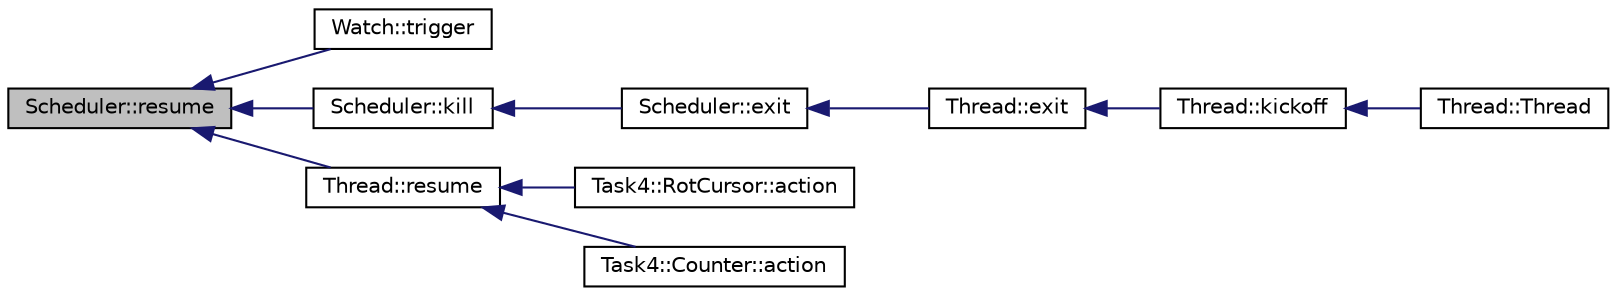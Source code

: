digraph G
{
  bgcolor="transparent";
  edge [fontname="Helvetica",fontsize="10",labelfontname="Helvetica",labelfontsize="10"];
  node [fontname="Helvetica",fontsize="10",shape=record];
  rankdir="LR";
  Node1 [label="Scheduler::resume",height=0.2,width=0.4,color="black", fillcolor="grey75", style="filled" fontcolor="black"];
  Node1 -> Node2 [dir="back",color="midnightblue",fontsize="10",style="solid",fontname="Helvetica"];
  Node2 [label="Watch::trigger",height=0.2,width=0.4,color="black",URL="$classWatch.html#a405dccf51f12ca5b5c5409add9a5a09f",tooltip="Handling method of the clock interrupt."];
  Node1 -> Node3 [dir="back",color="midnightblue",fontsize="10",style="solid",fontname="Helvetica"];
  Node3 [label="Scheduler::kill",height=0.2,width=0.4,color="black",URL="$classScheduler.html#a7301daa452a49c955534a11741634c8d",tooltip="Remove the specified thread from the queue of processes."];
  Node3 -> Node4 [dir="back",color="midnightblue",fontsize="10",style="solid",fontname="Helvetica"];
  Node4 [label="Scheduler::exit",height=0.2,width=0.4,color="black",URL="$classScheduler.html#a7648753bdb11886d5d8ae560b7d0e52b",tooltip="Remove the currently active thread from the queue."];
  Node4 -> Node5 [dir="back",color="midnightblue",fontsize="10",style="solid",fontname="Helvetica"];
  Node5 [label="Thread::exit",height=0.2,width=0.4,color="black",URL="$classThread.html#a89750f9023df256c125c79048f217562",tooltip="Terminate execution of this thread."];
  Node5 -> Node6 [dir="back",color="midnightblue",fontsize="10",style="solid",fontname="Helvetica"];
  Node6 [label="Thread::kickoff",height=0.2,width=0.4,color="black",URL="$classThread.html#acbe0a6de445c1c2dbe20e8741a9ed531",tooltip="Kickoff function to initiate thread action."];
  Node6 -> Node7 [dir="back",color="midnightblue",fontsize="10",style="solid",fontname="Helvetica"];
  Node7 [label="Thread::Thread",height=0.2,width=0.4,color="black",URL="$classThread.html#a95c703fb8f2f27cb64f475a8c940864a",tooltip="Default constructor."];
  Node1 -> Node8 [dir="back",color="midnightblue",fontsize="10",style="solid",fontname="Helvetica"];
  Node8 [label="Thread::resume",height=0.2,width=0.4,color="black",URL="$classThread.html#aa686864d54ff4dd4cadf76297da472f9",tooltip="Resume execution with another ready thread."];
  Node8 -> Node9 [dir="back",color="midnightblue",fontsize="10",style="solid",fontname="Helvetica"];
  Node9 [label="Task4::RotCursor::action",height=0.2,width=0.4,color="black",URL="$classTask4_1_1RotCursor.html#a33e3fee3981896223823f4b396339f40",tooltip="start outputting the symbol"];
  Node8 -> Node10 [dir="back",color="midnightblue",fontsize="10",style="solid",fontname="Helvetica"];
  Node10 [label="Task4::Counter::action",height=0.2,width=0.4,color="black",URL="$classTask4_1_1Counter.html#a93c77e391d4d89cf0c34c47b9521d464",tooltip="start outputting and incrementing the counter value"];
}
